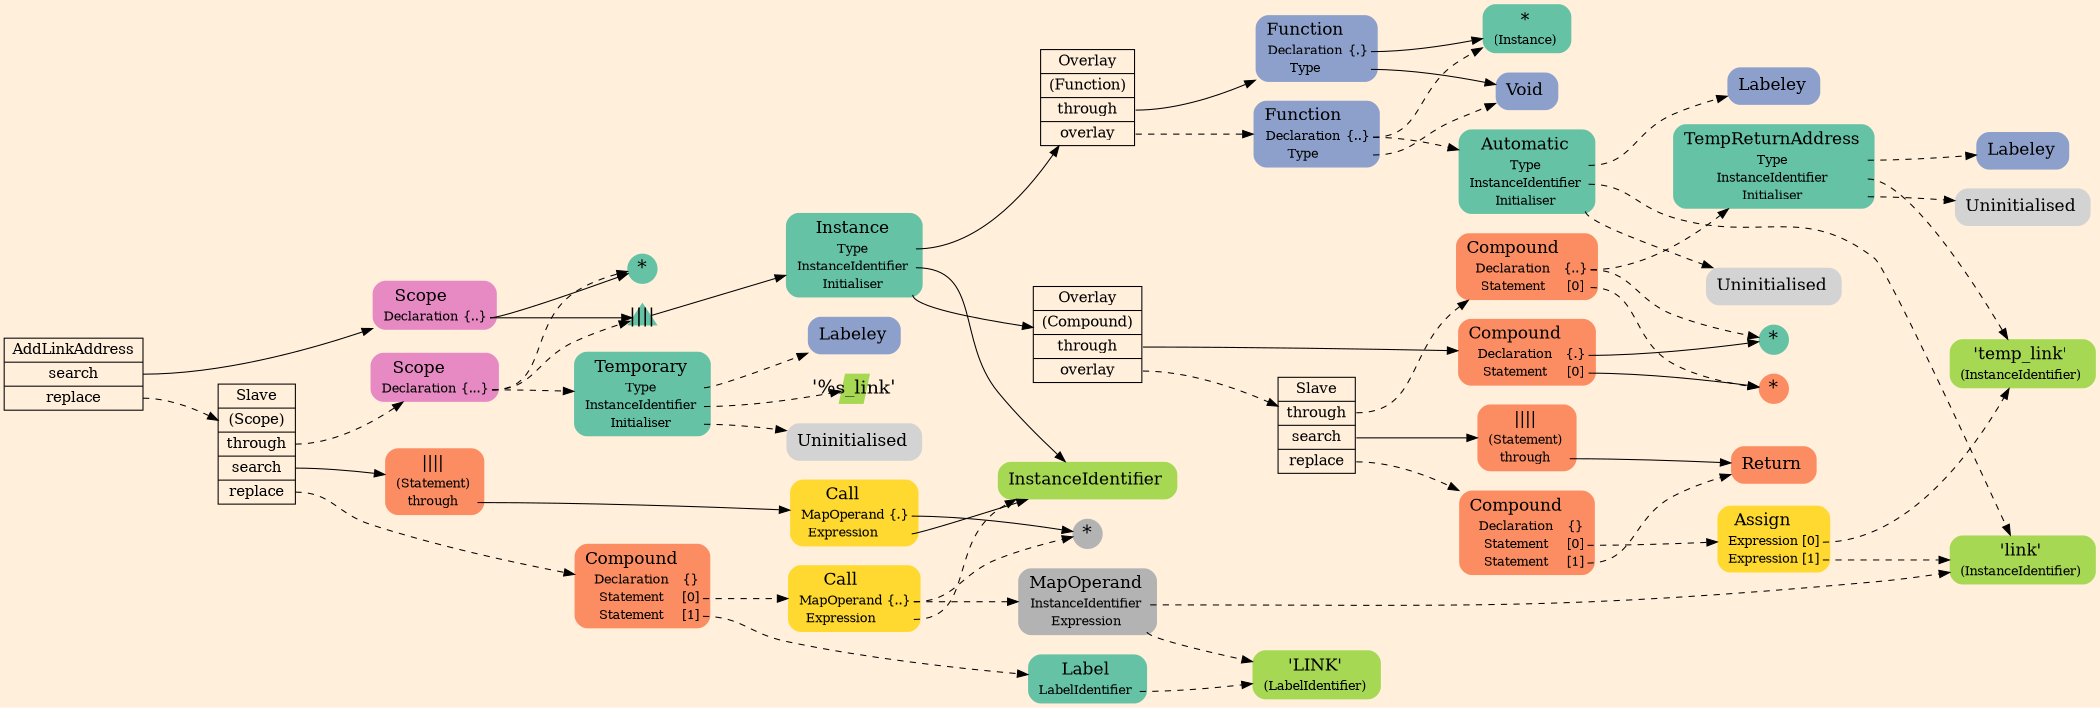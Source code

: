 digraph Inferno {
graph [
rankdir = "LR"
ranksep = 1.0
size = "14,20"
bgcolor = antiquewhite1
color = black
fontcolor = black
];
node [
];
"CR#P27-0" [
shape = "record"
fillcolor = antiquewhite1
label = "<fixed> AddLinkAddress | <port0> search | <port1> replace"
style = "filled"
fontsize = "14"
color = black
fontcolor = black
];
"#B-2-369" [
shape = "plaintext"
fillcolor = "/set28/4"
label = <<TABLE BORDER="0" CELLBORDER="0" CELLSPACING="0">
 <TR>
  <TD><FONT POINT-SIZE="16.0">Scope</FONT></TD>
  <TD></TD>
 </TR>
 <TR>
  <TD>Declaration</TD>
  <TD PORT="port0">{..}</TD>
 </TR>
</TABLE>>
style = "rounded,filled"
fontsize = "12"
];
"#B-2-381" [
shape = "triangle"
fillcolor = "/set28/1"
label = <||||>
style = "filled"
fontsize = "18"
penwidth = 0.0
fixedsize = true
width = 0.4
height = 0.4
];
"#B-2-382" [
shape = "plaintext"
fillcolor = "/set28/1"
label = <<TABLE BORDER="0" CELLBORDER="0" CELLSPACING="0">
 <TR>
  <TD><FONT POINT-SIZE="16.0">Instance</FONT></TD>
  <TD></TD>
 </TR>
 <TR>
  <TD>Type</TD>
  <TD PORT="port0"></TD>
 </TR>
 <TR>
  <TD>InstanceIdentifier</TD>
  <TD PORT="port1"></TD>
 </TR>
 <TR>
  <TD>Initialiser</TD>
  <TD PORT="port2"></TD>
 </TR>
</TABLE>>
style = "rounded,filled"
fontsize = "12"
];
"#B-2-400" [
shape = "record"
fillcolor = antiquewhite1
label = "<fixed> Overlay | <port0> (Function) | <port1> through | <port2> overlay"
style = "filled"
fontsize = "14"
color = black
fontcolor = black
];
"#B-2-401" [
shape = "plaintext"
fillcolor = "/set28/3"
label = <<TABLE BORDER="0" CELLBORDER="0" CELLSPACING="0">
 <TR>
  <TD><FONT POINT-SIZE="16.0">Function</FONT></TD>
  <TD></TD>
 </TR>
 <TR>
  <TD>Declaration</TD>
  <TD PORT="port0">{.}</TD>
 </TR>
 <TR>
  <TD>Type</TD>
  <TD PORT="port1"></TD>
 </TR>
</TABLE>>
style = "rounded,filled"
fontsize = "12"
];
"#B-2-421" [
shape = "plaintext"
fillcolor = "/set28/1"
label = <<TABLE BORDER="0" CELLBORDER="0" CELLSPACING="0">
 <TR>
  <TD><FONT POINT-SIZE="16.0">*</FONT></TD>
  <TD></TD>
 </TR>
 <TR>
  <TD>(Instance)</TD>
  <TD PORT="port0"></TD>
 </TR>
</TABLE>>
style = "rounded,filled"
fontsize = "12"
];
"#B-2-420" [
shape = "plaintext"
fillcolor = "/set28/3"
label = <<TABLE BORDER="0" CELLBORDER="0" CELLSPACING="0">
 <TR>
  <TD><FONT POINT-SIZE="16.0">Void</FONT></TD>
  <TD></TD>
 </TR>
</TABLE>>
style = "rounded,filled"
fontsize = "12"
];
"#B-2-402" [
shape = "plaintext"
fillcolor = "/set28/3"
label = <<TABLE BORDER="0" CELLBORDER="0" CELLSPACING="0">
 <TR>
  <TD><FONT POINT-SIZE="16.0">Function</FONT></TD>
  <TD></TD>
 </TR>
 <TR>
  <TD>Declaration</TD>
  <TD PORT="port0">{..}</TD>
 </TR>
 <TR>
  <TD>Type</TD>
  <TD PORT="port1"></TD>
 </TR>
</TABLE>>
style = "rounded,filled"
fontsize = "12"
];
"#B-2-375" [
shape = "plaintext"
fillcolor = "/set28/1"
label = <<TABLE BORDER="0" CELLBORDER="0" CELLSPACING="0">
 <TR>
  <TD><FONT POINT-SIZE="16.0">Automatic</FONT></TD>
  <TD></TD>
 </TR>
 <TR>
  <TD>Type</TD>
  <TD PORT="port0"></TD>
 </TR>
 <TR>
  <TD>InstanceIdentifier</TD>
  <TD PORT="port1"></TD>
 </TR>
 <TR>
  <TD>Initialiser</TD>
  <TD PORT="port2"></TD>
 </TR>
</TABLE>>
style = "rounded,filled"
fontsize = "12"
];
"#B-2-422" [
shape = "plaintext"
fillcolor = "/set28/3"
label = <<TABLE BORDER="0" CELLBORDER="0" CELLSPACING="0">
 <TR>
  <TD><FONT POINT-SIZE="16.0">Labeley</FONT></TD>
  <TD></TD>
 </TR>
</TABLE>>
style = "rounded,filled"
fontsize = "12"
];
"#B-2-376" [
shape = "plaintext"
fillcolor = "/set28/5"
label = <<TABLE BORDER="0" CELLBORDER="0" CELLSPACING="0">
 <TR>
  <TD><FONT POINT-SIZE="16.0">'link'</FONT></TD>
  <TD></TD>
 </TR>
 <TR>
  <TD>(InstanceIdentifier)</TD>
  <TD PORT="port0"></TD>
 </TR>
</TABLE>>
style = "rounded,filled"
fontsize = "12"
];
"#B-2-423" [
shape = "plaintext"
label = <<TABLE BORDER="0" CELLBORDER="0" CELLSPACING="0">
 <TR>
  <TD><FONT POINT-SIZE="16.0">Uninitialised</FONT></TD>
  <TD></TD>
 </TR>
</TABLE>>
style = "rounded,filled"
fontsize = "12"
];
"#B-2-404" [
shape = "plaintext"
fillcolor = "/set28/5"
label = <<TABLE BORDER="0" CELLBORDER="0" CELLSPACING="0">
 <TR>
  <TD><FONT POINT-SIZE="16.0">InstanceIdentifier</FONT></TD>
  <TD></TD>
 </TR>
</TABLE>>
style = "rounded,filled"
fontsize = "12"
];
"#B-2-383" [
shape = "record"
fillcolor = antiquewhite1
label = "<fixed> Overlay | <port0> (Compound) | <port1> through | <port2> overlay"
style = "filled"
fontsize = "14"
color = black
fontcolor = black
];
"#B-2-384" [
shape = "plaintext"
fillcolor = "/set28/2"
label = <<TABLE BORDER="0" CELLBORDER="0" CELLSPACING="0">
 <TR>
  <TD><FONT POINT-SIZE="16.0">Compound</FONT></TD>
  <TD></TD>
 </TR>
 <TR>
  <TD>Declaration</TD>
  <TD PORT="port0">{.}</TD>
 </TR>
 <TR>
  <TD>Statement</TD>
  <TD PORT="port1">[0]</TD>
 </TR>
</TABLE>>
style = "rounded,filled"
fontsize = "12"
];
"#B-2-386" [
shape = "circle"
fillcolor = "/set28/1"
label = <*>
style = "filled"
fontsize = "18"
penwidth = 0.0
fixedsize = true
width = 0.4
height = 0.4
];
"#B-2-387" [
shape = "circle"
fillcolor = "/set28/2"
label = <*>
style = "filled"
fontsize = "18"
penwidth = 0.0
fixedsize = true
width = 0.4
height = 0.4
];
"#B-2-417" [
shape = "record"
fillcolor = antiquewhite1
label = "<fixed> Slave | <port0> through | <port1> search | <port2> replace"
style = "filled"
fontsize = "14"
color = black
fontcolor = black
];
"#B-2-385" [
shape = "plaintext"
fillcolor = "/set28/2"
label = <<TABLE BORDER="0" CELLBORDER="0" CELLSPACING="0">
 <TR>
  <TD><FONT POINT-SIZE="16.0">Compound</FONT></TD>
  <TD></TD>
 </TR>
 <TR>
  <TD>Declaration</TD>
  <TD PORT="port0">{..}</TD>
 </TR>
 <TR>
  <TD>Statement</TD>
  <TD PORT="port1">[0]</TD>
 </TR>
</TABLE>>
style = "rounded,filled"
fontsize = "12"
];
"#B-2-377" [
shape = "plaintext"
fillcolor = "/set28/1"
label = <<TABLE BORDER="0" CELLBORDER="0" CELLSPACING="0">
 <TR>
  <TD><FONT POINT-SIZE="16.0">TempReturnAddress</FONT></TD>
  <TD></TD>
 </TR>
 <TR>
  <TD>Type</TD>
  <TD PORT="port0"></TD>
 </TR>
 <TR>
  <TD>InstanceIdentifier</TD>
  <TD PORT="port1"></TD>
 </TR>
 <TR>
  <TD>Initialiser</TD>
  <TD PORT="port2"></TD>
 </TR>
</TABLE>>
style = "rounded,filled"
fontsize = "12"
];
"#B-2-424" [
shape = "plaintext"
fillcolor = "/set28/3"
label = <<TABLE BORDER="0" CELLBORDER="0" CELLSPACING="0">
 <TR>
  <TD><FONT POINT-SIZE="16.0">Labeley</FONT></TD>
  <TD></TD>
 </TR>
</TABLE>>
style = "rounded,filled"
fontsize = "12"
];
"#B-2-378" [
shape = "plaintext"
fillcolor = "/set28/5"
label = <<TABLE BORDER="0" CELLBORDER="0" CELLSPACING="0">
 <TR>
  <TD><FONT POINT-SIZE="16.0">'temp_link'</FONT></TD>
  <TD></TD>
 </TR>
 <TR>
  <TD>(InstanceIdentifier)</TD>
  <TD PORT="port0"></TD>
 </TR>
</TABLE>>
style = "rounded,filled"
fontsize = "12"
];
"#B-2-425" [
shape = "plaintext"
label = <<TABLE BORDER="0" CELLBORDER="0" CELLSPACING="0">
 <TR>
  <TD><FONT POINT-SIZE="16.0">Uninitialised</FONT></TD>
  <TD></TD>
 </TR>
</TABLE>>
style = "rounded,filled"
fontsize = "12"
];
"#B-2-415" [
shape = "plaintext"
fillcolor = "/set28/2"
label = <<TABLE BORDER="0" CELLBORDER="0" CELLSPACING="0">
 <TR>
  <TD><FONT POINT-SIZE="16.0">||||</FONT></TD>
  <TD></TD>
 </TR>
 <TR>
  <TD>(Statement)</TD>
  <TD PORT="port0"></TD>
 </TR>
 <TR>
  <TD>through</TD>
  <TD PORT="port1"></TD>
 </TR>
</TABLE>>
style = "rounded,filled"
fontsize = "12"
];
"#B-2-405" [
shape = "plaintext"
fillcolor = "/set28/2"
label = <<TABLE BORDER="0" CELLBORDER="0" CELLSPACING="0">
 <TR>
  <TD><FONT POINT-SIZE="16.0">Return</FONT></TD>
  <TD></TD>
 </TR>
</TABLE>>
style = "rounded,filled"
fontsize = "12"
];
"#B-2-406" [
shape = "plaintext"
fillcolor = "/set28/2"
label = <<TABLE BORDER="0" CELLBORDER="0" CELLSPACING="0">
 <TR>
  <TD><FONT POINT-SIZE="16.0">Compound</FONT></TD>
  <TD></TD>
 </TR>
 <TR>
  <TD>Declaration</TD>
  <TD PORT="port0">{}</TD>
 </TR>
 <TR>
  <TD>Statement</TD>
  <TD PORT="port1">[0]</TD>
 </TR>
 <TR>
  <TD>Statement</TD>
  <TD PORT="port2">[1]</TD>
 </TR>
</TABLE>>
style = "rounded,filled"
fontsize = "12"
];
"#B-2-408" [
shape = "plaintext"
fillcolor = "/set28/6"
label = <<TABLE BORDER="0" CELLBORDER="0" CELLSPACING="0">
 <TR>
  <TD><FONT POINT-SIZE="16.0">Assign</FONT></TD>
  <TD></TD>
 </TR>
 <TR>
  <TD>Expression</TD>
  <TD PORT="port0">[0]</TD>
 </TR>
 <TR>
  <TD>Expression</TD>
  <TD PORT="port1">[1]</TD>
 </TR>
</TABLE>>
style = "rounded,filled"
fontsize = "12"
];
"#B-2-371" [
shape = "circle"
fillcolor = "/set28/1"
label = <*>
style = "filled"
fontsize = "18"
penwidth = 0.0
fixedsize = true
width = 0.4
height = 0.4
];
"#B-2-419" [
shape = "record"
fillcolor = antiquewhite1
label = "<fixed> Slave | <port0> (Scope) | <port1> through | <port2> search | <port3> replace"
style = "filled"
fontsize = "14"
color = black
fontcolor = black
];
"#B-2-370" [
shape = "plaintext"
fillcolor = "/set28/4"
label = <<TABLE BORDER="0" CELLBORDER="0" CELLSPACING="0">
 <TR>
  <TD><FONT POINT-SIZE="16.0">Scope</FONT></TD>
  <TD></TD>
 </TR>
 <TR>
  <TD>Declaration</TD>
  <TD PORT="port0">{...}</TD>
 </TR>
</TABLE>>
style = "rounded,filled"
fontsize = "12"
];
"#B-2-373" [
shape = "plaintext"
fillcolor = "/set28/1"
label = <<TABLE BORDER="0" CELLBORDER="0" CELLSPACING="0">
 <TR>
  <TD><FONT POINT-SIZE="16.0">Temporary</FONT></TD>
  <TD></TD>
 </TR>
 <TR>
  <TD>Type</TD>
  <TD PORT="port0"></TD>
 </TR>
 <TR>
  <TD>InstanceIdentifier</TD>
  <TD PORT="port1"></TD>
 </TR>
 <TR>
  <TD>Initialiser</TD>
  <TD PORT="port2"></TD>
 </TR>
</TABLE>>
style = "rounded,filled"
fontsize = "12"
];
"#B-2-426" [
shape = "plaintext"
fillcolor = "/set28/3"
label = <<TABLE BORDER="0" CELLBORDER="0" CELLSPACING="0">
 <TR>
  <TD><FONT POINT-SIZE="16.0">Labeley</FONT></TD>
  <TD></TD>
 </TR>
</TABLE>>
style = "rounded,filled"
fontsize = "12"
];
"#B-2-374" [
shape = "parallelogram"
fillcolor = "/set28/5"
label = <'%s_link'>
style = "filled"
fontsize = "18"
penwidth = 0.0
fixedsize = true
width = 0.4
height = 0.4
];
"#B-2-427" [
shape = "plaintext"
label = <<TABLE BORDER="0" CELLBORDER="0" CELLSPACING="0">
 <TR>
  <TD><FONT POINT-SIZE="16.0">Uninitialised</FONT></TD>
  <TD></TD>
 </TR>
</TABLE>>
style = "rounded,filled"
fontsize = "12"
];
"#B-2-414" [
shape = "plaintext"
fillcolor = "/set28/2"
label = <<TABLE BORDER="0" CELLBORDER="0" CELLSPACING="0">
 <TR>
  <TD><FONT POINT-SIZE="16.0">||||</FONT></TD>
  <TD></TD>
 </TR>
 <TR>
  <TD>(Statement)</TD>
  <TD PORT="port0"></TD>
 </TR>
 <TR>
  <TD>through</TD>
  <TD PORT="port1"></TD>
 </TR>
</TABLE>>
style = "rounded,filled"
fontsize = "12"
];
"#B-2-390" [
shape = "plaintext"
fillcolor = "/set28/6"
label = <<TABLE BORDER="0" CELLBORDER="0" CELLSPACING="0">
 <TR>
  <TD><FONT POINT-SIZE="16.0">Call</FONT></TD>
  <TD></TD>
 </TR>
 <TR>
  <TD>MapOperand</TD>
  <TD PORT="port0">{.}</TD>
 </TR>
 <TR>
  <TD>Expression</TD>
  <TD PORT="port1"></TD>
 </TR>
</TABLE>>
style = "rounded,filled"
fontsize = "12"
];
"#B-2-418" [
shape = "circle"
fillcolor = "/set28/8"
label = <*>
style = "filled"
fontsize = "18"
penwidth = 0.0
fixedsize = true
width = 0.4
height = 0.4
];
"#B-2-392" [
shape = "plaintext"
fillcolor = "/set28/2"
label = <<TABLE BORDER="0" CELLBORDER="0" CELLSPACING="0">
 <TR>
  <TD><FONT POINT-SIZE="16.0">Compound</FONT></TD>
  <TD></TD>
 </TR>
 <TR>
  <TD>Declaration</TD>
  <TD PORT="port0">{}</TD>
 </TR>
 <TR>
  <TD>Statement</TD>
  <TD PORT="port1">[0]</TD>
 </TR>
 <TR>
  <TD>Statement</TD>
  <TD PORT="port2">[1]</TD>
 </TR>
</TABLE>>
style = "rounded,filled"
fontsize = "12"
];
"#B-2-391" [
shape = "plaintext"
fillcolor = "/set28/6"
label = <<TABLE BORDER="0" CELLBORDER="0" CELLSPACING="0">
 <TR>
  <TD><FONT POINT-SIZE="16.0">Call</FONT></TD>
  <TD></TD>
 </TR>
 <TR>
  <TD>MapOperand</TD>
  <TD PORT="port0">{..}</TD>
 </TR>
 <TR>
  <TD>Expression</TD>
  <TD PORT="port1"></TD>
 </TR>
</TABLE>>
style = "rounded,filled"
fontsize = "12"
];
"#B-2-416" [
shape = "plaintext"
fillcolor = "/set28/8"
label = <<TABLE BORDER="0" CELLBORDER="0" CELLSPACING="0">
 <TR>
  <TD><FONT POINT-SIZE="16.0">MapOperand</FONT></TD>
  <TD></TD>
 </TR>
 <TR>
  <TD>InstanceIdentifier</TD>
  <TD PORT="port0"></TD>
 </TR>
 <TR>
  <TD>Expression</TD>
  <TD PORT="port1"></TD>
 </TR>
</TABLE>>
style = "rounded,filled"
fontsize = "12"
];
"#B-2-395" [
shape = "plaintext"
fillcolor = "/set28/5"
label = <<TABLE BORDER="0" CELLBORDER="0" CELLSPACING="0">
 <TR>
  <TD><FONT POINT-SIZE="16.0">'LINK'</FONT></TD>
  <TD></TD>
 </TR>
 <TR>
  <TD>(LabelIdentifier)</TD>
  <TD PORT="port0"></TD>
 </TR>
</TABLE>>
style = "rounded,filled"
fontsize = "12"
];
"#B-2-394" [
shape = "plaintext"
fillcolor = "/set28/1"
label = <<TABLE BORDER="0" CELLBORDER="0" CELLSPACING="0">
 <TR>
  <TD><FONT POINT-SIZE="16.0">Label</FONT></TD>
  <TD></TD>
 </TR>
 <TR>
  <TD>LabelIdentifier</TD>
  <TD PORT="port0"></TD>
 </TR>
</TABLE>>
style = "rounded,filled"
fontsize = "12"
];
"CR#P27-0":port0 -> "#B-2-369" [style="solid"
color = black
fontcolor = black
];
"CR#P27-0":port1 -> "#B-2-419" [style="dashed"
color = black
fontcolor = black
];
"#B-2-369":port0 -> "#B-2-381" [style="solid"
color = black
fontcolor = black
];
"#B-2-369":port0 -> "#B-2-371" [style="solid"
color = black
fontcolor = black
];
"#B-2-381" -> "#B-2-382" [style="solid"
color = black
fontcolor = black
];
"#B-2-382":port0 -> "#B-2-400" [style="solid"
color = black
fontcolor = black
];
"#B-2-382":port1 -> "#B-2-404" [style="solid"
color = black
fontcolor = black
];
"#B-2-382":port2 -> "#B-2-383" [style="solid"
color = black
fontcolor = black
];
"#B-2-400":port1 -> "#B-2-401" [style="solid"
color = black
fontcolor = black
];
"#B-2-400":port2 -> "#B-2-402" [style="dashed"
color = black
fontcolor = black
];
"#B-2-401":port0 -> "#B-2-421" [style="solid"
color = black
fontcolor = black
];
"#B-2-401":port1 -> "#B-2-420" [style="solid"
color = black
fontcolor = black
];
"#B-2-402":port0 -> "#B-2-421" [style="dashed"
color = black
fontcolor = black
];
"#B-2-402":port0 -> "#B-2-375" [style="dashed"
color = black
fontcolor = black
];
"#B-2-402":port1 -> "#B-2-420" [style="dashed"
color = black
fontcolor = black
];
"#B-2-375":port0 -> "#B-2-422" [style="dashed"
color = black
fontcolor = black
];
"#B-2-375":port1 -> "#B-2-376" [style="dashed"
color = black
fontcolor = black
];
"#B-2-375":port2 -> "#B-2-423" [style="dashed"
color = black
fontcolor = black
];
"#B-2-383":port1 -> "#B-2-384" [style="solid"
color = black
fontcolor = black
];
"#B-2-383":port2 -> "#B-2-417" [style="dashed"
color = black
fontcolor = black
];
"#B-2-384":port0 -> "#B-2-386" [style="solid"
color = black
fontcolor = black
];
"#B-2-384":port1 -> "#B-2-387" [style="solid"
color = black
fontcolor = black
];
"#B-2-417":port0 -> "#B-2-385" [style="dashed"
color = black
fontcolor = black
];
"#B-2-417":port1 -> "#B-2-415" [style="solid"
color = black
fontcolor = black
];
"#B-2-417":port2 -> "#B-2-406" [style="dashed"
color = black
fontcolor = black
];
"#B-2-385":port0 -> "#B-2-386" [style="dashed"
color = black
fontcolor = black
];
"#B-2-385":port0 -> "#B-2-377" [style="dashed"
color = black
fontcolor = black
];
"#B-2-385":port1 -> "#B-2-387" [style="dashed"
color = black
fontcolor = black
];
"#B-2-377":port0 -> "#B-2-424" [style="dashed"
color = black
fontcolor = black
];
"#B-2-377":port1 -> "#B-2-378" [style="dashed"
color = black
fontcolor = black
];
"#B-2-377":port2 -> "#B-2-425" [style="dashed"
color = black
fontcolor = black
];
"#B-2-415":port1 -> "#B-2-405" [style="solid"
color = black
fontcolor = black
];
"#B-2-406":port1 -> "#B-2-408" [style="dashed"
color = black
fontcolor = black
];
"#B-2-406":port2 -> "#B-2-405" [style="dashed"
color = black
fontcolor = black
];
"#B-2-408":port0 -> "#B-2-378" [style="dashed"
color = black
fontcolor = black
];
"#B-2-408":port1 -> "#B-2-376" [style="dashed"
color = black
fontcolor = black
];
"#B-2-419":port1 -> "#B-2-370" [style="dashed"
color = black
fontcolor = black
];
"#B-2-419":port2 -> "#B-2-414" [style="solid"
color = black
fontcolor = black
];
"#B-2-419":port3 -> "#B-2-392" [style="dashed"
color = black
fontcolor = black
];
"#B-2-370":port0 -> "#B-2-381" [style="dashed"
color = black
fontcolor = black
];
"#B-2-370":port0 -> "#B-2-371" [style="dashed"
color = black
fontcolor = black
];
"#B-2-370":port0 -> "#B-2-373" [style="dashed"
color = black
fontcolor = black
];
"#B-2-373":port0 -> "#B-2-426" [style="dashed"
color = black
fontcolor = black
];
"#B-2-373":port1 -> "#B-2-374" [style="dashed"
color = black
fontcolor = black
];
"#B-2-373":port2 -> "#B-2-427" [style="dashed"
color = black
fontcolor = black
];
"#B-2-414":port1 -> "#B-2-390" [style="solid"
color = black
fontcolor = black
];
"#B-2-390":port0 -> "#B-2-418" [style="solid"
color = black
fontcolor = black
];
"#B-2-390":port1 -> "#B-2-404" [style="solid"
color = black
fontcolor = black
];
"#B-2-392":port1 -> "#B-2-391" [style="dashed"
color = black
fontcolor = black
];
"#B-2-392":port2 -> "#B-2-394" [style="dashed"
color = black
fontcolor = black
];
"#B-2-391":port0 -> "#B-2-418" [style="dashed"
color = black
fontcolor = black
];
"#B-2-391":port0 -> "#B-2-416" [style="dashed"
color = black
fontcolor = black
];
"#B-2-391":port1 -> "#B-2-404" [style="dashed"
color = black
fontcolor = black
];
"#B-2-416":port0 -> "#B-2-376" [style="dashed"
color = black
fontcolor = black
];
"#B-2-416":port1 -> "#B-2-395" [style="dashed"
color = black
fontcolor = black
];
"#B-2-394":port0 -> "#B-2-395" [style="dashed"
color = black
fontcolor = black
];
}
